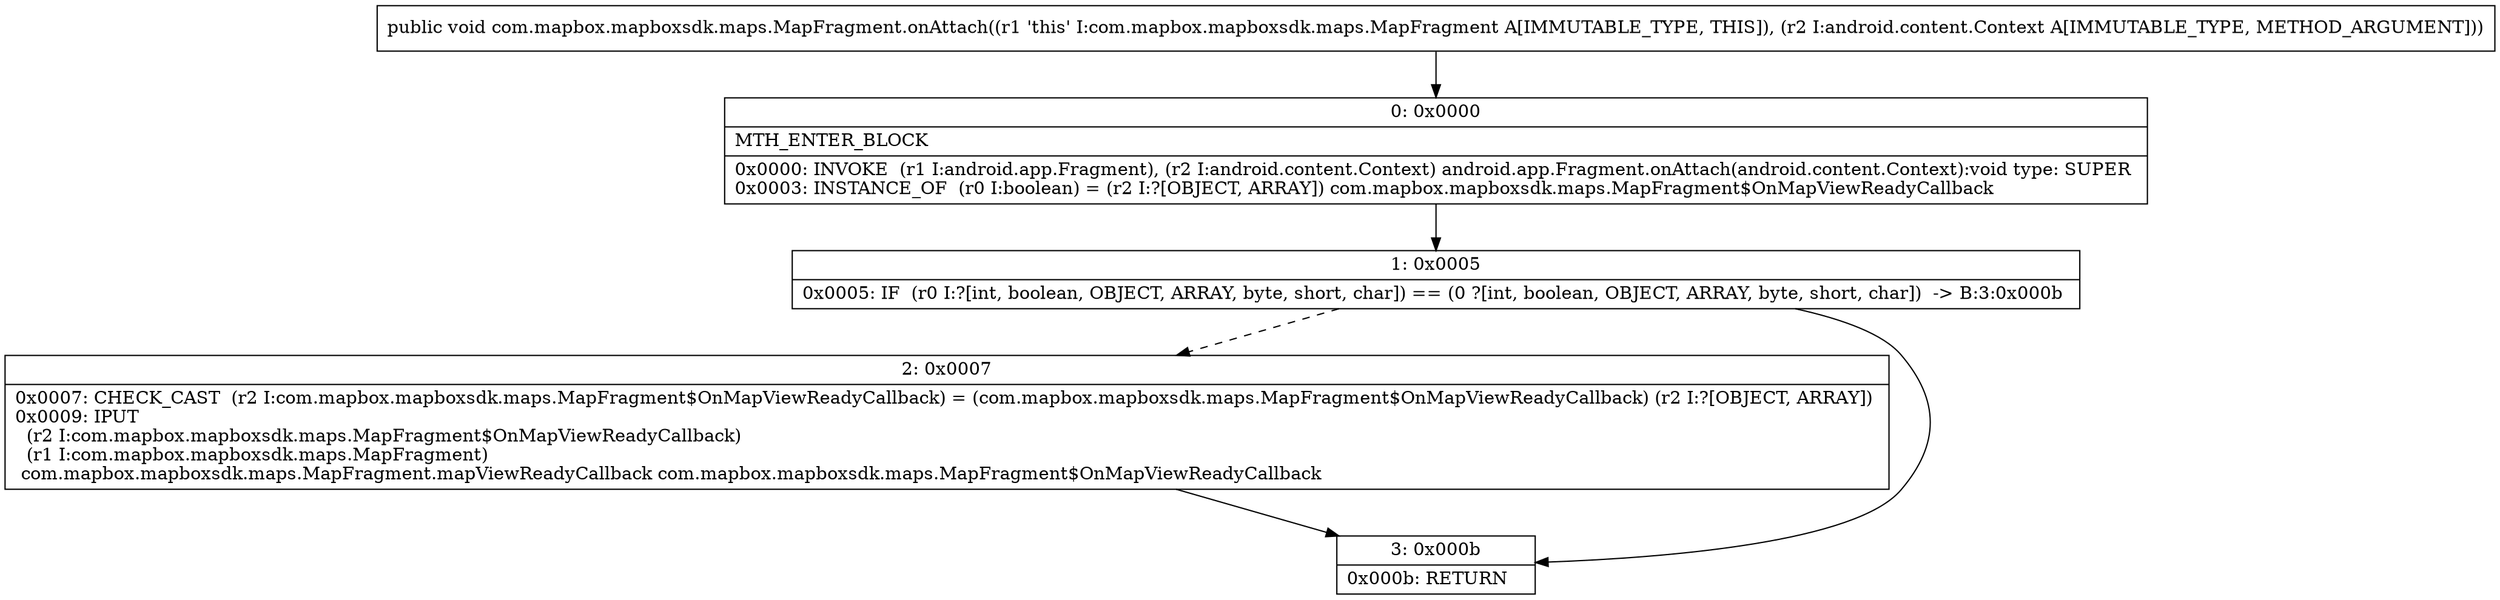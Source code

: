 digraph "CFG forcom.mapbox.mapboxsdk.maps.MapFragment.onAttach(Landroid\/content\/Context;)V" {
Node_0 [shape=record,label="{0\:\ 0x0000|MTH_ENTER_BLOCK\l|0x0000: INVOKE  (r1 I:android.app.Fragment), (r2 I:android.content.Context) android.app.Fragment.onAttach(android.content.Context):void type: SUPER \l0x0003: INSTANCE_OF  (r0 I:boolean) = (r2 I:?[OBJECT, ARRAY]) com.mapbox.mapboxsdk.maps.MapFragment$OnMapViewReadyCallback \l}"];
Node_1 [shape=record,label="{1\:\ 0x0005|0x0005: IF  (r0 I:?[int, boolean, OBJECT, ARRAY, byte, short, char]) == (0 ?[int, boolean, OBJECT, ARRAY, byte, short, char])  \-\> B:3:0x000b \l}"];
Node_2 [shape=record,label="{2\:\ 0x0007|0x0007: CHECK_CAST  (r2 I:com.mapbox.mapboxsdk.maps.MapFragment$OnMapViewReadyCallback) = (com.mapbox.mapboxsdk.maps.MapFragment$OnMapViewReadyCallback) (r2 I:?[OBJECT, ARRAY]) \l0x0009: IPUT  \l  (r2 I:com.mapbox.mapboxsdk.maps.MapFragment$OnMapViewReadyCallback)\l  (r1 I:com.mapbox.mapboxsdk.maps.MapFragment)\l com.mapbox.mapboxsdk.maps.MapFragment.mapViewReadyCallback com.mapbox.mapboxsdk.maps.MapFragment$OnMapViewReadyCallback \l}"];
Node_3 [shape=record,label="{3\:\ 0x000b|0x000b: RETURN   \l}"];
MethodNode[shape=record,label="{public void com.mapbox.mapboxsdk.maps.MapFragment.onAttach((r1 'this' I:com.mapbox.mapboxsdk.maps.MapFragment A[IMMUTABLE_TYPE, THIS]), (r2 I:android.content.Context A[IMMUTABLE_TYPE, METHOD_ARGUMENT])) }"];
MethodNode -> Node_0;
Node_0 -> Node_1;
Node_1 -> Node_2[style=dashed];
Node_1 -> Node_3;
Node_2 -> Node_3;
}

